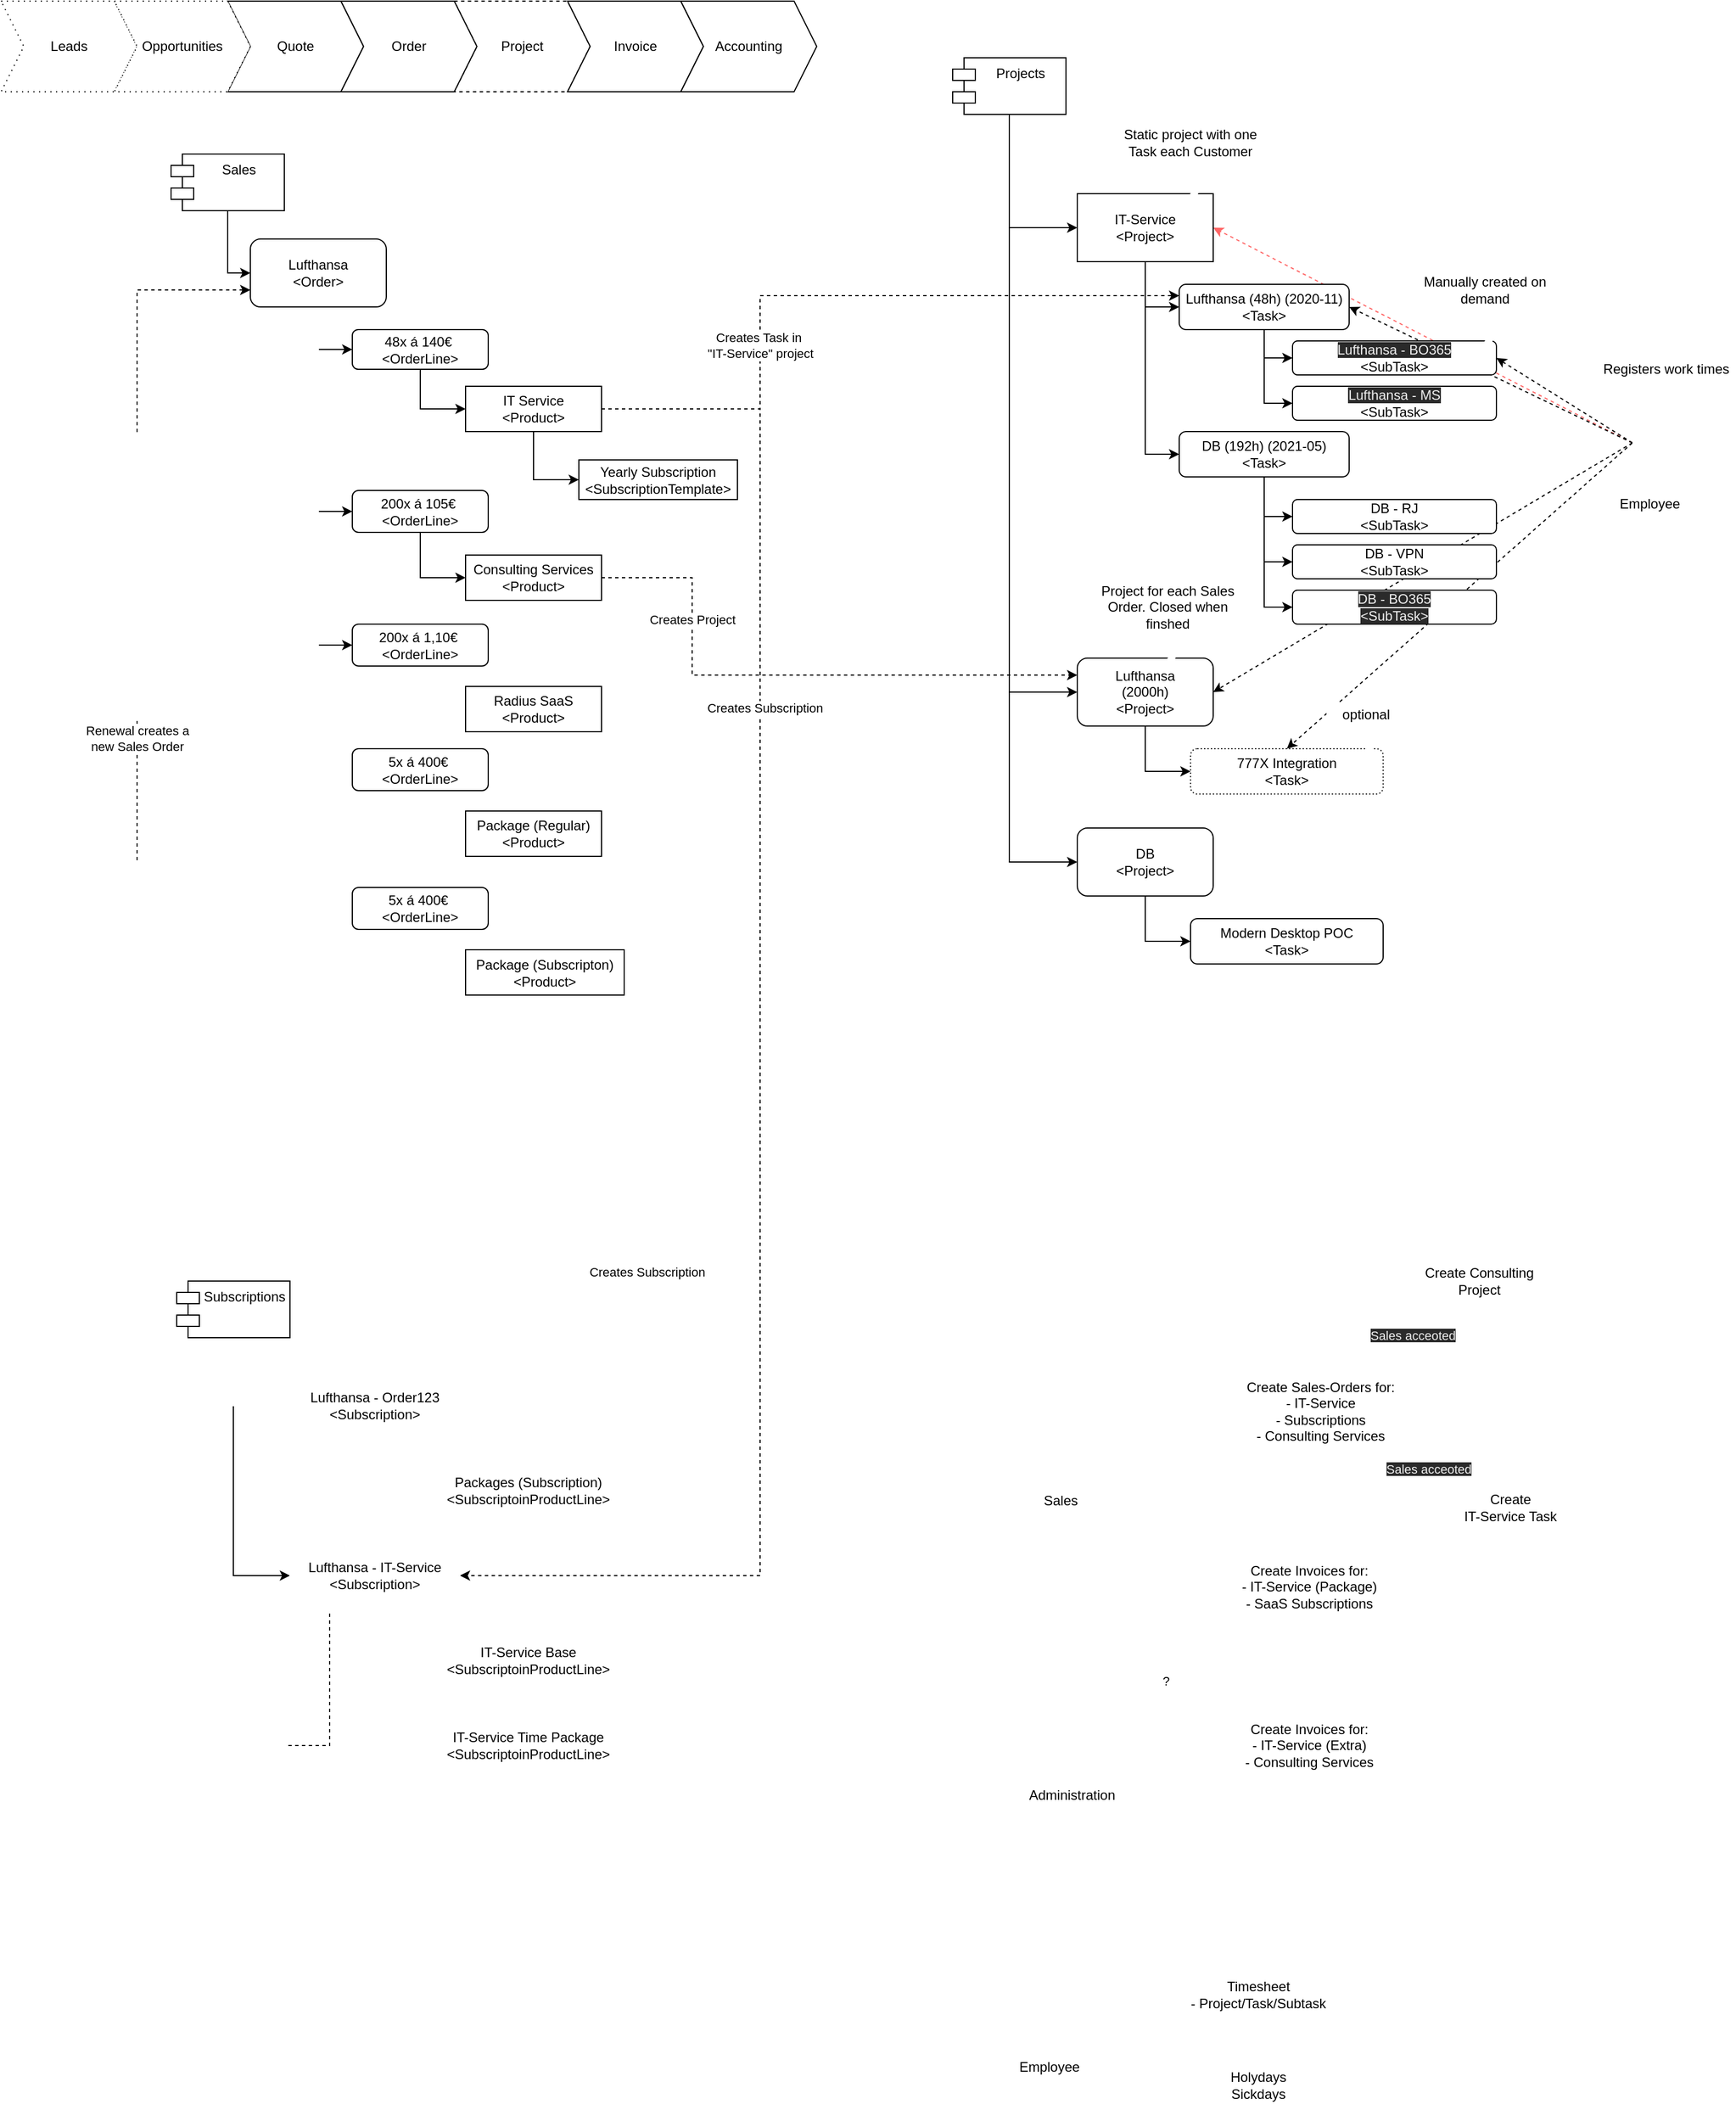 <mxfile version="13.6.5">
    <diagram id="BK3iaz0wMOt8mpfEqvWX" name="Page-1">
        <mxGraphModel dx="1273" dy="745" grid="1" gridSize="10" guides="1" tooltips="1" connect="1" arrows="1" fold="1" page="1" pageScale="1" pageWidth="850" pageHeight="1100" math="0" shadow="0">
            <root>
                <mxCell id="0"/>
                <mxCell id="1" parent="0"/>
                <mxCell id="89" style="edgeStyle=none;rounded=0;orthogonalLoop=1;jettySize=auto;html=1;exitX=0;exitY=0.333;exitDx=0;exitDy=0;exitPerimeter=0;entryX=1;entryY=0.5;entryDx=0;entryDy=0;dashed=1;fillColor=#a20025;strokeColor=#FF6666;" edge="1" parent="1" source="83" target="16">
                    <mxGeometry relative="1" as="geometry"/>
                </mxCell>
                <mxCell id="88" style="edgeStyle=none;rounded=0;orthogonalLoop=1;jettySize=auto;html=1;exitX=0;exitY=0.333;exitDx=0;exitDy=0;exitPerimeter=0;entryX=0.5;entryY=0;entryDx=0;entryDy=0;dashed=1;" edge="1" parent="1" source="83" target="45">
                    <mxGeometry relative="1" as="geometry"/>
                </mxCell>
                <mxCell id="86" style="edgeStyle=none;rounded=0;orthogonalLoop=1;jettySize=auto;html=1;exitX=0;exitY=0.333;exitDx=0;exitDy=0;exitPerimeter=0;entryX=1;entryY=0.5;entryDx=0;entryDy=0;dashed=1;" edge="1" parent="1" source="83" target="18">
                    <mxGeometry relative="1" as="geometry"/>
                </mxCell>
                <mxCell id="85" style="edgeStyle=none;rounded=0;orthogonalLoop=1;jettySize=auto;html=1;exitX=0;exitY=0.333;exitDx=0;exitDy=0;exitPerimeter=0;entryX=1;entryY=0.5;entryDx=0;entryDy=0;dashed=1;" edge="1" parent="1" source="83" target="25">
                    <mxGeometry relative="1" as="geometry"/>
                </mxCell>
                <mxCell id="8" value="Quote" style="shape=step;perimeter=stepPerimeter;whiteSpace=wrap;html=1;fixedSize=1;" parent="1" vertex="1">
                    <mxGeometry x="280" y="70" width="120" height="80" as="geometry"/>
                </mxCell>
                <mxCell id="11" value="Project" style="shape=step;perimeter=stepPerimeter;whiteSpace=wrap;html=1;fixedSize=1;dashed=1;" parent="1" vertex="1">
                    <mxGeometry x="480" y="70" width="120" height="80" as="geometry"/>
                </mxCell>
                <mxCell id="55" style="edgeStyle=orthogonalEdgeStyle;rounded=0;orthogonalLoop=1;jettySize=auto;html=1;exitX=0.5;exitY=1;exitDx=0;exitDy=0;entryX=0;entryY=0.5;entryDx=0;entryDy=0;" edge="1" parent="1" source="60" target="54">
                    <mxGeometry relative="1" as="geometry"/>
                </mxCell>
                <mxCell id="12" value="Order" style="shape=step;perimeter=stepPerimeter;whiteSpace=wrap;html=1;fixedSize=1;" parent="1" vertex="1">
                    <mxGeometry x="380" y="70" width="120" height="80" as="geometry"/>
                </mxCell>
                <mxCell id="13" value="Leads" style="shape=step;perimeter=stepPerimeter;whiteSpace=wrap;html=1;fixedSize=1;dashed=1;dashPattern=1 4;" parent="1" vertex="1">
                    <mxGeometry x="80" y="70" width="120" height="80" as="geometry"/>
                </mxCell>
                <mxCell id="14" value="Opportunities" style="shape=step;perimeter=stepPerimeter;whiteSpace=wrap;html=1;fixedSize=1;dashed=1;dashPattern=1 4;" parent="1" vertex="1">
                    <mxGeometry x="180" y="70" width="120" height="80" as="geometry"/>
                </mxCell>
                <mxCell id="17" value="" style="edgeStyle=orthogonalEdgeStyle;rounded=0;orthogonalLoop=1;jettySize=auto;html=1;entryX=0;entryY=0.5;entryDx=0;entryDy=0;exitX=0.5;exitY=1;exitDx=0;exitDy=0;" edge="1" parent="1" source="24" target="16">
                    <mxGeometry relative="1" as="geometry">
                        <mxPoint x="980" y="210" as="sourcePoint"/>
                    </mxGeometry>
                </mxCell>
                <mxCell id="19" value="" style="edgeStyle=orthogonalEdgeStyle;rounded=0;orthogonalLoop=1;jettySize=auto;html=1;entryX=0;entryY=0.5;entryDx=0;entryDy=0;exitX=0.5;exitY=1;exitDx=0;exitDy=0;" edge="1" parent="1" source="24" target="18">
                    <mxGeometry relative="1" as="geometry">
                        <mxPoint x="980" y="210" as="sourcePoint"/>
                    </mxGeometry>
                </mxCell>
                <mxCell id="21" value="" style="edgeStyle=orthogonalEdgeStyle;rounded=0;orthogonalLoop=1;jettySize=auto;html=1;entryX=0;entryY=0.5;entryDx=0;entryDy=0;" edge="1" parent="1" source="16" target="25">
                    <mxGeometry relative="1" as="geometry">
                        <mxPoint x="1150" y="355" as="targetPoint"/>
                    </mxGeometry>
                </mxCell>
                <mxCell id="41" style="edgeStyle=orthogonalEdgeStyle;rounded=0;orthogonalLoop=1;jettySize=auto;html=1;exitX=0.5;exitY=1;exitDx=0;exitDy=0;entryX=0;entryY=0.5;entryDx=0;entryDy=0;" edge="1" parent="1" source="16" target="37">
                    <mxGeometry relative="1" as="geometry"/>
                </mxCell>
                <mxCell id="16" value="IT-Service&lt;br&gt;&amp;lt;Project&amp;gt;" style="rounded=0;whiteSpace=wrap;html=1;" vertex="1" parent="1">
                    <mxGeometry x="1030" y="240" width="120" height="60" as="geometry"/>
                </mxCell>
                <mxCell id="44" style="edgeStyle=orthogonalEdgeStyle;rounded=0;orthogonalLoop=1;jettySize=auto;html=1;exitX=0.5;exitY=1;exitDx=0;exitDy=0;entryX=0;entryY=0.5;entryDx=0;entryDy=0;" edge="1" parent="1" source="18" target="45">
                    <mxGeometry relative="1" as="geometry">
                        <mxPoint x="1040" y="790" as="targetPoint"/>
                    </mxGeometry>
                </mxCell>
                <mxCell id="18" value="Lufthansa&lt;br&gt;(2000h)&lt;br&gt;&amp;lt;Project&amp;gt;" style="whiteSpace=wrap;html=1;rounded=1;" vertex="1" parent="1">
                    <mxGeometry x="1030" y="650" width="120" height="60" as="geometry"/>
                </mxCell>
                <mxCell id="47" style="edgeStyle=orthogonalEdgeStyle;rounded=0;orthogonalLoop=1;jettySize=auto;html=1;exitX=0.5;exitY=1;exitDx=0;exitDy=0;entryX=0;entryY=0.5;entryDx=0;entryDy=0;" edge="1" parent="1" source="24" target="46">
                    <mxGeometry relative="1" as="geometry"/>
                </mxCell>
                <mxCell id="24" value="Projects" style="shape=module;align=left;spacingLeft=20;align=center;verticalAlign=top;" vertex="1" parent="1">
                    <mxGeometry x="920" y="120" width="100" height="50" as="geometry"/>
                </mxCell>
                <mxCell id="27" value="" style="edgeStyle=orthogonalEdgeStyle;rounded=0;orthogonalLoop=1;jettySize=auto;html=1;entryX=0;entryY=0.5;entryDx=0;entryDy=0;" edge="1" parent="1" source="25" target="26">
                    <mxGeometry relative="1" as="geometry"/>
                </mxCell>
                <mxCell id="36" style="edgeStyle=orthogonalEdgeStyle;rounded=0;orthogonalLoop=1;jettySize=auto;html=1;exitX=0.5;exitY=1;exitDx=0;exitDy=0;entryX=0;entryY=0.5;entryDx=0;entryDy=0;" edge="1" parent="1" source="25" target="28">
                    <mxGeometry relative="1" as="geometry"/>
                </mxCell>
                <mxCell id="25" value="&lt;span&gt;Lufthansa&amp;nbsp;&lt;/span&gt;&lt;span&gt;(48h) (2020-11)&lt;br&gt;&amp;lt;Task&amp;gt;&lt;br&gt;&lt;/span&gt;" style="rounded=1;whiteSpace=wrap;html=1;" vertex="1" parent="1">
                    <mxGeometry x="1120" y="320" width="150" height="40" as="geometry"/>
                </mxCell>
                <mxCell id="26" value="&lt;span style=&quot;color: rgb(240 , 240 , 240) ; font-family: &amp;#34;helvetica&amp;#34; ; font-size: 12px ; font-style: normal ; font-weight: 400 ; letter-spacing: normal ; text-align: center ; text-indent: 0px ; text-transform: none ; word-spacing: 0px ; background-color: rgb(42 , 42 , 42) ; display: inline ; float: none&quot;&gt;&lt;span style=&quot;font-family: &amp;#34;helvetica&amp;#34;&quot;&gt;Lufthansa -&amp;nbsp;&lt;/span&gt;BO365&lt;/span&gt;&lt;br&gt;&amp;lt;SubTask&amp;gt;" style="whiteSpace=wrap;html=1;rounded=1;" vertex="1" parent="1">
                    <mxGeometry x="1220" y="370" width="180" height="30" as="geometry"/>
                </mxCell>
                <mxCell id="28" value="&lt;span style=&quot;color: rgb(240 , 240 , 240) ; font-family: &amp;#34;helvetica&amp;#34; ; font-size: 12px ; font-style: normal ; font-weight: 400 ; letter-spacing: normal ; text-align: center ; text-indent: 0px ; text-transform: none ; word-spacing: 0px ; background-color: rgb(42 , 42 , 42) ; display: inline ; float: none&quot;&gt;Lufthansa - MS&lt;/span&gt;&lt;br&gt;&amp;lt;SubTask&amp;gt;" style="whiteSpace=wrap;html=1;rounded=1;" vertex="1" parent="1">
                    <mxGeometry x="1220" y="410" width="180" height="30" as="geometry"/>
                </mxCell>
                <mxCell id="29" value="DB - RJ&lt;br&gt;&amp;lt;SubTask&amp;gt;" style="whiteSpace=wrap;html=1;rounded=1;" vertex="1" parent="1">
                    <mxGeometry x="1220" y="510" width="180" height="30" as="geometry"/>
                </mxCell>
                <mxCell id="31" value="DB - VPN&lt;br&gt;&amp;lt;SubTask&amp;gt;" style="whiteSpace=wrap;html=1;rounded=1;" vertex="1" parent="1">
                    <mxGeometry x="1220" y="550" width="180" height="30" as="geometry"/>
                </mxCell>
                <mxCell id="34" value="&lt;span style=&quot;color: rgb(240 , 240 , 240) ; font-family: &amp;#34;helvetica&amp;#34; ; font-size: 12px ; font-style: normal ; font-weight: 400 ; letter-spacing: normal ; text-align: center ; text-indent: 0px ; text-transform: none ; word-spacing: 0px ; background-color: rgb(42 , 42 , 42) ; display: inline ; float: none&quot;&gt;DB - BO365&lt;br&gt;&lt;span style=&quot;font-family: &amp;#34;helvetica&amp;#34;&quot;&gt;&amp;lt;SubTask&amp;gt;&lt;/span&gt;&lt;br&gt;&lt;/span&gt;" style="whiteSpace=wrap;html=1;rounded=1;" vertex="1" parent="1">
                    <mxGeometry x="1220" y="590" width="180" height="30" as="geometry"/>
                </mxCell>
                <mxCell id="38" style="edgeStyle=orthogonalEdgeStyle;rounded=0;orthogonalLoop=1;jettySize=auto;html=1;exitX=0.5;exitY=1;exitDx=0;exitDy=0;entryX=0;entryY=0.5;entryDx=0;entryDy=0;" edge="1" parent="1" source="37" target="29">
                    <mxGeometry relative="1" as="geometry"/>
                </mxCell>
                <mxCell id="39" style="edgeStyle=orthogonalEdgeStyle;rounded=0;orthogonalLoop=1;jettySize=auto;html=1;exitX=0.5;exitY=1;exitDx=0;exitDy=0;entryX=0;entryY=0.5;entryDx=0;entryDy=0;" edge="1" parent="1" source="37" target="31">
                    <mxGeometry relative="1" as="geometry"/>
                </mxCell>
                <mxCell id="40" style="edgeStyle=orthogonalEdgeStyle;rounded=0;orthogonalLoop=1;jettySize=auto;html=1;exitX=0.5;exitY=1;exitDx=0;exitDy=0;entryX=0;entryY=0.5;entryDx=0;entryDy=0;" edge="1" parent="1" source="37" target="34">
                    <mxGeometry relative="1" as="geometry"/>
                </mxCell>
                <mxCell id="37" value="DB (192h) (2021-05)&lt;br&gt;&amp;lt;Task&amp;gt;" style="rounded=1;whiteSpace=wrap;html=1;" vertex="1" parent="1">
                    <mxGeometry x="1120" y="450" width="150" height="40" as="geometry"/>
                </mxCell>
                <mxCell id="45" value="777X Integration&lt;br&gt;&amp;lt;Task&amp;gt;" style="rounded=1;whiteSpace=wrap;html=1;dashed=1;dashPattern=1 2;" vertex="1" parent="1">
                    <mxGeometry x="1130" y="730" width="170" height="40" as="geometry"/>
                </mxCell>
                <mxCell id="49" style="edgeStyle=orthogonalEdgeStyle;rounded=0;orthogonalLoop=1;jettySize=auto;html=1;exitX=0.5;exitY=1;exitDx=0;exitDy=0;entryX=0;entryY=0.5;entryDx=0;entryDy=0;" edge="1" parent="1" source="46" target="48">
                    <mxGeometry relative="1" as="geometry"/>
                </mxCell>
                <mxCell id="46" value="DB&lt;br&gt;&amp;lt;Project&amp;gt;" style="whiteSpace=wrap;html=1;rounded=1;" vertex="1" parent="1">
                    <mxGeometry x="1030" y="800" width="120" height="60" as="geometry"/>
                </mxCell>
                <mxCell id="48" value="Modern Desktop POC&lt;br&gt;&amp;lt;Task&amp;gt;" style="rounded=1;whiteSpace=wrap;html=1;" vertex="1" parent="1">
                    <mxGeometry x="1130" y="880" width="170" height="40" as="geometry"/>
                </mxCell>
                <mxCell id="58" value="" style="edgeStyle=orthogonalEdgeStyle;rounded=0;orthogonalLoop=1;jettySize=auto;html=1;entryX=0;entryY=0.5;entryDx=0;entryDy=0;" edge="1" parent="1" source="54" target="59">
                    <mxGeometry relative="1" as="geometry">
                        <mxPoint x="470" y="440" as="targetPoint"/>
                    </mxGeometry>
                </mxCell>
                <mxCell id="72" style="edgeStyle=orthogonalEdgeStyle;rounded=0;orthogonalLoop=1;jettySize=auto;html=1;exitX=0.5;exitY=1;exitDx=0;exitDy=0;entryX=0;entryY=0.5;entryDx=0;entryDy=0;" edge="1" parent="1" source="54" target="70">
                    <mxGeometry relative="1" as="geometry"/>
                </mxCell>
                <mxCell id="92" style="edgeStyle=orthogonalEdgeStyle;rounded=0;orthogonalLoop=1;jettySize=auto;html=1;exitX=0.5;exitY=1;exitDx=0;exitDy=0;entryX=0;entryY=0.5;entryDx=0;entryDy=0;" edge="1" parent="1" source="54" target="90">
                    <mxGeometry relative="1" as="geometry"/>
                </mxCell>
                <mxCell id="103" style="edgeStyle=orthogonalEdgeStyle;rounded=0;orthogonalLoop=1;jettySize=auto;html=1;exitX=0.5;exitY=1;exitDx=0;exitDy=0;entryX=0;entryY=0.5;entryDx=0;entryDy=0;strokeColor=#FFFFFF;" edge="1" parent="1" source="54" target="101">
                    <mxGeometry relative="1" as="geometry"/>
                </mxCell>
                <mxCell id="110" style="edgeStyle=orthogonalEdgeStyle;rounded=0;orthogonalLoop=1;jettySize=auto;html=1;exitX=0.5;exitY=1;exitDx=0;exitDy=0;entryX=0;entryY=0.5;entryDx=0;entryDy=0;strokeColor=#FFFFFF;" edge="1" parent="1" source="54" target="105">
                    <mxGeometry relative="1" as="geometry"/>
                </mxCell>
                <mxCell id="54" value="Lufthansa&lt;br&gt;&amp;lt;Order&amp;gt;" style="rounded=1;whiteSpace=wrap;html=1;" vertex="1" parent="1">
                    <mxGeometry x="300" y="280" width="120" height="60" as="geometry"/>
                </mxCell>
                <mxCell id="62" value="" style="edgeStyle=orthogonalEdgeStyle;rounded=0;orthogonalLoop=1;jettySize=auto;html=1;entryX=0;entryY=0.5;entryDx=0;entryDy=0;" edge="1" parent="1" source="59" target="61">
                    <mxGeometry relative="1" as="geometry"/>
                </mxCell>
                <mxCell id="59" value="48x á 140€&amp;nbsp;&lt;br&gt;&amp;lt;OrderLine&amp;gt;" style="rounded=1;whiteSpace=wrap;html=1;" vertex="1" parent="1">
                    <mxGeometry x="390" y="360" width="120" height="35" as="geometry"/>
                </mxCell>
                <mxCell id="60" value="Sales" style="shape=module;align=left;spacingLeft=20;align=center;verticalAlign=top;" vertex="1" parent="1">
                    <mxGeometry x="230" y="205" width="100" height="50" as="geometry"/>
                </mxCell>
                <mxCell id="64" value="" style="edgeStyle=orthogonalEdgeStyle;rounded=0;orthogonalLoop=1;jettySize=auto;html=1;entryX=0;entryY=0.5;entryDx=0;entryDy=0;" edge="1" parent="1" source="61" target="63">
                    <mxGeometry relative="1" as="geometry"/>
                </mxCell>
                <mxCell id="66" value="Creates Task in&amp;nbsp;&lt;br&gt;&quot;IT-Service&quot; project" style="edgeStyle=orthogonalEdgeStyle;rounded=0;orthogonalLoop=1;jettySize=auto;html=1;exitX=1;exitY=0.5;exitDx=0;exitDy=0;entryX=0;entryY=0.25;entryDx=0;entryDy=0;dashed=1;" edge="1" parent="1" source="61" target="25">
                    <mxGeometry x="-0.355" relative="1" as="geometry">
                        <Array as="points">
                            <mxPoint x="750" y="430"/>
                            <mxPoint x="750" y="330"/>
                        </Array>
                        <mxPoint as="offset"/>
                    </mxGeometry>
                </mxCell>
                <mxCell id="75" style="edgeStyle=orthogonalEdgeStyle;rounded=0;orthogonalLoop=1;jettySize=auto;html=1;exitX=1;exitY=0.5;exitDx=0;exitDy=0;entryX=1;entryY=0.5;entryDx=0;entryDy=0;dashed=1;" edge="1" parent="1" source="61" target="81">
                    <mxGeometry relative="1" as="geometry">
                        <Array as="points">
                            <mxPoint x="750" y="430"/>
                            <mxPoint x="750" y="1460"/>
                        </Array>
                    </mxGeometry>
                </mxCell>
                <mxCell id="76" value="Creates Subscription" style="edgeLabel;html=1;align=center;verticalAlign=middle;resizable=0;points=[];" vertex="1" connectable="0" parent="75">
                    <mxGeometry x="-0.437" y="4" relative="1" as="geometry">
                        <mxPoint as="offset"/>
                    </mxGeometry>
                </mxCell>
                <mxCell id="61" value="IT Service&lt;br&gt;&amp;lt;Product&amp;gt;" style="whiteSpace=wrap;html=1;rounded=0;" vertex="1" parent="1">
                    <mxGeometry x="490" y="410" width="120" height="40" as="geometry"/>
                </mxCell>
                <mxCell id="63" value="Yearly Subscription&lt;br&gt;&amp;lt;SubscriptionTemplate&amp;gt;" style="whiteSpace=wrap;html=1;rounded=0;" vertex="1" parent="1">
                    <mxGeometry x="590" y="475" width="140" height="35" as="geometry"/>
                </mxCell>
                <mxCell id="65" value="Consulting Services&lt;br&gt;&amp;lt;Product&amp;gt;" style="rounded=0;whiteSpace=wrap;html=1;" vertex="1" parent="1">
                    <mxGeometry x="490" y="559" width="120" height="40" as="geometry"/>
                </mxCell>
                <mxCell id="68" value="Manually created on demand" style="shape=callout;whiteSpace=wrap;html=1;perimeter=calloutPerimeter;rounded=0;dashed=1;strokeColor=#FFFFFF;dashPattern=1 4;" vertex="1" parent="1">
                    <mxGeometry x="1330" y="300" width="120" height="80" as="geometry"/>
                </mxCell>
                <mxCell id="71" style="edgeStyle=orthogonalEdgeStyle;rounded=0;orthogonalLoop=1;jettySize=auto;html=1;exitX=0.5;exitY=1;exitDx=0;exitDy=0;entryX=0;entryY=0.5;entryDx=0;entryDy=0;" edge="1" parent="1" source="70" target="65">
                    <mxGeometry relative="1" as="geometry"/>
                </mxCell>
                <mxCell id="73" value="Creates Project" style="edgeStyle=orthogonalEdgeStyle;rounded=0;orthogonalLoop=1;jettySize=auto;html=1;exitX=1;exitY=0.5;exitDx=0;exitDy=0;entryX=0;entryY=0.25;entryDx=0;entryDy=0;dashed=1;" edge="1" parent="1" source="65" target="18">
                    <mxGeometry x="-0.537" relative="1" as="geometry">
                        <Array as="points">
                            <mxPoint x="690" y="579"/>
                            <mxPoint x="690" y="665"/>
                        </Array>
                        <mxPoint as="offset"/>
                    </mxGeometry>
                </mxCell>
                <mxCell id="70" value="200x á 105€&amp;nbsp;&lt;br&gt;&amp;lt;OrderLine&amp;gt;" style="rounded=1;whiteSpace=wrap;html=1;" vertex="1" parent="1">
                    <mxGeometry x="390" y="502" width="120" height="37" as="geometry"/>
                </mxCell>
                <mxCell id="78" value="Renewal creates a &lt;br&gt;new Sales Order" style="edgeStyle=orthogonalEdgeStyle;rounded=0;orthogonalLoop=1;jettySize=auto;html=1;dashed=1;entryX=0;entryY=0.75;entryDx=0;entryDy=0;exitX=0.25;exitY=1;exitDx=0;exitDy=0;" edge="1" parent="1" source="81" target="54">
                    <mxGeometry x="0.409" relative="1" as="geometry">
                        <mxPoint x="220" y="330" as="targetPoint"/>
                        <mxPoint x="270" y="770" as="sourcePoint"/>
                        <Array as="points">
                            <mxPoint x="370" y="1490"/>
                            <mxPoint x="370" y="1610"/>
                            <mxPoint x="200" y="1610"/>
                            <mxPoint x="200" y="325"/>
                        </Array>
                        <mxPoint as="offset"/>
                    </mxGeometry>
                </mxCell>
                <mxCell id="82" style="edgeStyle=orthogonalEdgeStyle;rounded=0;orthogonalLoop=1;jettySize=auto;html=1;exitX=0.5;exitY=1;exitDx=0;exitDy=0;entryX=0;entryY=0.5;entryDx=0;entryDy=0;" edge="1" parent="1" source="74" target="81">
                    <mxGeometry relative="1" as="geometry"/>
                </mxCell>
                <mxCell id="108" style="edgeStyle=orthogonalEdgeStyle;rounded=0;orthogonalLoop=1;jettySize=auto;html=1;exitX=0.5;exitY=1;exitDx=0;exitDy=0;entryX=0;entryY=0.5;entryDx=0;entryDy=0;strokeColor=#FFFFFF;" edge="1" parent="1" source="74" target="107">
                    <mxGeometry relative="1" as="geometry"/>
                </mxCell>
                <mxCell id="74" value="Subscriptions" style="shape=module;align=left;spacingLeft=20;align=center;verticalAlign=top;" vertex="1" parent="1">
                    <mxGeometry x="235" y="1200" width="100" height="50" as="geometry"/>
                </mxCell>
                <mxCell id="77" value="optional" style="shape=callout;whiteSpace=wrap;html=1;perimeter=calloutPerimeter;rounded=0;dashed=1;strokeColor=#FFFFFF;dashPattern=1 4;" vertex="1" parent="1">
                    <mxGeometry x="1250" y="690" width="70" height="50" as="geometry"/>
                </mxCell>
                <mxCell id="79" value="Static project with one Task each Customer" style="shape=callout;whiteSpace=wrap;html=1;perimeter=calloutPerimeter;rounded=0;dashed=1;strokeColor=#FFFFFF;dashPattern=1 4;" vertex="1" parent="1">
                    <mxGeometry x="1070" y="170" width="120" height="80" as="geometry"/>
                </mxCell>
                <mxCell id="80" value="Project for each Sales Order. Closed when finshed" style="shape=callout;whiteSpace=wrap;html=1;perimeter=calloutPerimeter;rounded=0;dashed=1;strokeColor=#FFFFFF;dashPattern=1 4;" vertex="1" parent="1">
                    <mxGeometry x="1050" y="580" width="120" height="80" as="geometry"/>
                </mxCell>
                <mxCell id="119" style="edgeStyle=orthogonalEdgeStyle;rounded=0;orthogonalLoop=1;jettySize=auto;html=1;exitX=0.5;exitY=1;exitDx=0;exitDy=0;entryX=0;entryY=0.5;entryDx=0;entryDy=0;strokeColor=#FFFFFF;" edge="1" parent="1" source="81" target="118">
                    <mxGeometry relative="1" as="geometry"/>
                </mxCell>
                <mxCell id="121" style="edgeStyle=orthogonalEdgeStyle;rounded=0;orthogonalLoop=1;jettySize=auto;html=1;exitX=0.5;exitY=1;exitDx=0;exitDy=0;entryX=0;entryY=0.5;entryDx=0;entryDy=0;strokeColor=#FFFFFF;" edge="1" parent="1" source="81" target="120">
                    <mxGeometry relative="1" as="geometry"/>
                </mxCell>
                <mxCell id="81" value="Lufthansa - IT-Service&lt;br&gt;&amp;lt;Subscription&amp;gt;" style="rounded=1;whiteSpace=wrap;html=1;strokeColor=#FFFFFF;" vertex="1" parent="1">
                    <mxGeometry x="335" y="1430" width="150" height="60" as="geometry"/>
                </mxCell>
                <mxCell id="84" style="rounded=0;orthogonalLoop=1;jettySize=auto;html=1;exitX=0;exitY=0.333;exitDx=0;exitDy=0;exitPerimeter=0;entryX=1;entryY=0.5;entryDx=0;entryDy=0;dashed=1;" edge="1" parent="1" source="83" target="26">
                    <mxGeometry relative="1" as="geometry"/>
                </mxCell>
                <mxCell id="83" value="Employee" style="shape=umlActor;verticalLabelPosition=bottom;verticalAlign=top;html=1;outlineConnect=0;rounded=1;strokeColor=#FFFFFF;" vertex="1" parent="1">
                    <mxGeometry x="1520" y="440" width="30" height="60" as="geometry"/>
                </mxCell>
                <mxCell id="87" value="Registers work times" style="shape=callout;whiteSpace=wrap;html=1;perimeter=calloutPerimeter;rounded=0;dashed=1;strokeColor=#FFFFFF;dashPattern=1 4;" vertex="1" parent="1">
                    <mxGeometry x="1490" y="370" width="120" height="80" as="geometry"/>
                </mxCell>
                <mxCell id="94" style="edgeStyle=orthogonalEdgeStyle;rounded=0;orthogonalLoop=1;jettySize=auto;html=1;exitX=0.5;exitY=1;exitDx=0;exitDy=0;entryX=0;entryY=0.5;entryDx=0;entryDy=0;strokeColor=#FFFFFF;" edge="1" parent="1" source="90" target="93">
                    <mxGeometry relative="1" as="geometry"/>
                </mxCell>
                <mxCell id="90" value="200x á 1,10€&amp;nbsp;&lt;br&gt;&amp;lt;OrderLine&amp;gt;" style="rounded=1;whiteSpace=wrap;html=1;" vertex="1" parent="1">
                    <mxGeometry x="390" y="620" width="120" height="37" as="geometry"/>
                </mxCell>
                <mxCell id="93" value="Radius SaaS&lt;br&gt;&amp;lt;Product&amp;gt;" style="rounded=0;whiteSpace=wrap;html=1;" vertex="1" parent="1">
                    <mxGeometry x="490" y="675" width="120" height="40" as="geometry"/>
                </mxCell>
                <mxCell id="98" style="rounded=0;orthogonalLoop=1;jettySize=auto;html=1;exitX=1;exitY=0.333;exitDx=0;exitDy=0;exitPerimeter=0;entryX=0;entryY=0.5;entryDx=0;entryDy=0;strokeColor=#FFFFFF;" edge="1" parent="1" source="95" target="96">
                    <mxGeometry relative="1" as="geometry"/>
                </mxCell>
                <mxCell id="112" style="rounded=0;orthogonalLoop=1;jettySize=auto;html=1;exitX=1;exitY=0.333;exitDx=0;exitDy=0;exitPerimeter=0;entryX=0;entryY=0;entryDx=0;entryDy=0;strokeColor=#FFFFFF;" edge="1" parent="1" source="95" target="111">
                    <mxGeometry relative="1" as="geometry"/>
                </mxCell>
                <mxCell id="95" value="Sales" style="shape=umlActor;verticalLabelPosition=bottom;verticalAlign=top;html=1;rounded=1;strokeColor=#FFFFFF;" vertex="1" parent="1">
                    <mxGeometry x="1000" y="1320" width="30" height="60" as="geometry"/>
                </mxCell>
                <mxCell id="130" value="&lt;span style=&quot;color: rgb(240 , 240 , 240) ; font-family: &amp;#34;helvetica&amp;#34; ; font-size: 11px ; font-style: normal ; font-weight: 400 ; letter-spacing: normal ; text-align: center ; text-indent: 0px ; text-transform: none ; word-spacing: 0px ; background-color: rgb(42 , 42 , 42) ; display: inline ; float: none&quot;&gt;Sales acceoted&lt;/span&gt;" style="edgeStyle=none;rounded=0;orthogonalLoop=1;jettySize=auto;html=1;exitX=1;exitY=0;exitDx=0;exitDy=0;entryX=0;entryY=1;entryDx=0;entryDy=0;strokeColor=#FFFFFF;" edge="1" parent="1" source="96" target="128">
                    <mxGeometry relative="1" as="geometry"/>
                </mxCell>
                <mxCell id="131" value="&lt;span style=&quot;color: rgb(240 , 240 , 240) ; font-family: &amp;#34;helvetica&amp;#34; ; font-size: 11px ; font-style: normal ; font-weight: 400 ; letter-spacing: normal ; text-align: center ; text-indent: 0px ; text-transform: none ; word-spacing: 0px ; background-color: rgb(42 , 42 , 42) ; display: inline ; float: none&quot;&gt;Sales acceoted&lt;/span&gt;" style="edgeStyle=none;rounded=0;orthogonalLoop=1;jettySize=auto;html=1;exitX=1;exitY=1;exitDx=0;exitDy=0;entryX=0;entryY=0;entryDx=0;entryDy=0;strokeColor=#FFFFFF;" edge="1" parent="1" source="96" target="129">
                    <mxGeometry relative="1" as="geometry"/>
                </mxCell>
                <mxCell id="96" value="Create Sales-Orders for:&lt;br&gt;- IT-Service&lt;br&gt;- Subscriptions&lt;br&gt;- Consulting Services" style="ellipse;whiteSpace=wrap;html=1;rounded=1;strokeColor=#FFFFFF;" vertex="1" parent="1">
                    <mxGeometry x="1160" y="1260" width="170" height="110" as="geometry"/>
                </mxCell>
                <mxCell id="113" style="edgeStyle=none;rounded=0;orthogonalLoop=1;jettySize=auto;html=1;exitX=1;exitY=0.333;exitDx=0;exitDy=0;exitPerimeter=0;entryX=0;entryY=0.5;entryDx=0;entryDy=0;strokeColor=#FFFFFF;" edge="1" parent="1" source="97" target="99">
                    <mxGeometry relative="1" as="geometry"/>
                </mxCell>
                <mxCell id="114" value="?" style="edgeStyle=none;rounded=0;orthogonalLoop=1;jettySize=auto;html=1;exitX=1;exitY=0.333;exitDx=0;exitDy=0;exitPerimeter=0;entryX=0;entryY=1;entryDx=0;entryDy=0;strokeColor=#FFFFFF;dashed=1;" edge="1" parent="1" source="97" target="111">
                    <mxGeometry relative="1" as="geometry"/>
                </mxCell>
                <mxCell id="97" value="Administration" style="shape=umlActor;verticalLabelPosition=bottom;verticalAlign=top;html=1;rounded=1;strokeColor=#FFFFFF;" vertex="1" parent="1">
                    <mxGeometry x="1010" y="1580" width="30" height="60" as="geometry"/>
                </mxCell>
                <mxCell id="99" value="Create Invoices for:&lt;br&gt;- IT-Service (Extra)&lt;br&gt;- Consulting Services&lt;br&gt;" style="ellipse;whiteSpace=wrap;html=1;rounded=1;strokeColor=#FFFFFF;" vertex="1" parent="1">
                    <mxGeometry x="1150" y="1560" width="170" height="100" as="geometry"/>
                </mxCell>
                <mxCell id="100" style="edgeStyle=orthogonalEdgeStyle;rounded=0;orthogonalLoop=1;jettySize=auto;html=1;exitX=0.5;exitY=1;exitDx=0;exitDy=0;entryX=0;entryY=0.5;entryDx=0;entryDy=0;strokeColor=#FFFFFF;" edge="1" parent="1" source="101" target="102">
                    <mxGeometry relative="1" as="geometry"/>
                </mxCell>
                <mxCell id="101" value="5x á 400€&amp;nbsp;&lt;br&gt;&amp;lt;OrderLine&amp;gt;" style="rounded=1;whiteSpace=wrap;html=1;" vertex="1" parent="1">
                    <mxGeometry x="390" y="730" width="120" height="37" as="geometry"/>
                </mxCell>
                <mxCell id="102" value="Package (Regular)&lt;br&gt;&amp;lt;Product&amp;gt;" style="rounded=0;whiteSpace=wrap;html=1;" vertex="1" parent="1">
                    <mxGeometry x="490" y="785" width="120" height="40" as="geometry"/>
                </mxCell>
                <mxCell id="104" style="edgeStyle=orthogonalEdgeStyle;rounded=0;orthogonalLoop=1;jettySize=auto;html=1;exitX=0.5;exitY=1;exitDx=0;exitDy=0;entryX=0;entryY=0.5;entryDx=0;entryDy=0;strokeColor=#FFFFFF;" edge="1" parent="1" source="105" target="106">
                    <mxGeometry relative="1" as="geometry"/>
                </mxCell>
                <mxCell id="105" value="5x á 400€&amp;nbsp;&lt;br&gt;&amp;lt;OrderLine&amp;gt;" style="rounded=1;whiteSpace=wrap;html=1;" vertex="1" parent="1">
                    <mxGeometry x="390" y="852.5" width="120" height="37" as="geometry"/>
                </mxCell>
                <mxCell id="109" value="Creates Subscription" style="edgeStyle=orthogonalEdgeStyle;rounded=0;orthogonalLoop=1;jettySize=auto;html=1;exitX=1;exitY=0.5;exitDx=0;exitDy=0;entryX=1;entryY=0.5;entryDx=0;entryDy=0;strokeColor=#FFFFFF;dashed=1;" edge="1" parent="1" source="106" target="107">
                    <mxGeometry relative="1" as="geometry"/>
                </mxCell>
                <mxCell id="106" value="Package (Subscripton)&lt;br&gt;&amp;lt;Product&amp;gt;" style="rounded=0;whiteSpace=wrap;html=1;" vertex="1" parent="1">
                    <mxGeometry x="490" y="907.5" width="140" height="40" as="geometry"/>
                </mxCell>
                <mxCell id="117" style="edgeStyle=orthogonalEdgeStyle;rounded=0;orthogonalLoop=1;jettySize=auto;html=1;exitX=0.5;exitY=1;exitDx=0;exitDy=0;entryX=0;entryY=0.5;entryDx=0;entryDy=0;strokeColor=#FFFFFF;" edge="1" parent="1" source="107" target="116">
                    <mxGeometry relative="1" as="geometry"/>
                </mxCell>
                <mxCell id="107" value="Lufthansa - Order123&lt;br&gt;&amp;lt;Subscription&amp;gt;" style="rounded=1;whiteSpace=wrap;html=1;strokeColor=#FFFFFF;" vertex="1" parent="1">
                    <mxGeometry x="335" y="1280" width="150" height="60" as="geometry"/>
                </mxCell>
                <mxCell id="111" value="Create Invoices for:&lt;br&gt;- IT-Service (Package)&lt;br&gt;- SaaS Subscriptions" style="ellipse;whiteSpace=wrap;html=1;rounded=1;strokeColor=#FFFFFF;" vertex="1" parent="1">
                    <mxGeometry x="1150" y="1420" width="170" height="100" as="geometry"/>
                </mxCell>
                <mxCell id="116" value="Packages (Subscription)&lt;br&gt;&amp;lt;SubscriptoinProductLine&amp;gt;" style="html=1;rounded=1;strokeColor=#FFFFFF;" vertex="1" parent="1">
                    <mxGeometry x="460" y="1360" width="170" height="50" as="geometry"/>
                </mxCell>
                <mxCell id="118" value="IT-Service Base&lt;br&gt;&amp;lt;SubscriptoinProductLine&amp;gt;" style="html=1;rounded=1;strokeColor=#FFFFFF;" vertex="1" parent="1">
                    <mxGeometry x="460" y="1510" width="170" height="50" as="geometry"/>
                </mxCell>
                <mxCell id="120" value="IT-Service Time Package&lt;br&gt;&amp;lt;SubscriptoinProductLine&amp;gt;" style="html=1;rounded=1;strokeColor=#FFFFFF;" vertex="1" parent="1">
                    <mxGeometry x="460" y="1585" width="170" height="50" as="geometry"/>
                </mxCell>
                <mxCell id="126" style="rounded=0;orthogonalLoop=1;jettySize=auto;html=1;exitX=1;exitY=0.333;exitDx=0;exitDy=0;exitPerimeter=0;entryX=0;entryY=0.5;entryDx=0;entryDy=0;strokeColor=#FFFFFF;" edge="1" parent="1" source="122" target="124">
                    <mxGeometry relative="1" as="geometry"/>
                </mxCell>
                <mxCell id="127" style="edgeStyle=none;rounded=0;orthogonalLoop=1;jettySize=auto;html=1;exitX=1;exitY=0.333;exitDx=0;exitDy=0;exitPerimeter=0;entryX=0;entryY=0.5;entryDx=0;entryDy=0;strokeColor=#FFFFFF;" edge="1" parent="1" source="122" target="125">
                    <mxGeometry relative="1" as="geometry"/>
                </mxCell>
                <mxCell id="122" value="Employee" style="shape=umlActor;verticalLabelPosition=bottom;verticalAlign=top;html=1;outlineConnect=0;rounded=1;strokeColor=#FFFFFF;" vertex="1" parent="1">
                    <mxGeometry x="990" y="1820" width="30" height="60" as="geometry"/>
                </mxCell>
                <mxCell id="124" value="Timesheet&lt;br&gt;- Project/Task/Subtask" style="ellipse;whiteSpace=wrap;html=1;rounded=1;strokeColor=#FFFFFF;" vertex="1" parent="1">
                    <mxGeometry x="1120" y="1800" width="140" height="60" as="geometry"/>
                </mxCell>
                <mxCell id="125" value="Holydays&lt;br&gt;Sickdays" style="ellipse;whiteSpace=wrap;html=1;rounded=1;strokeColor=#FFFFFF;" vertex="1" parent="1">
                    <mxGeometry x="1120" y="1880" width="140" height="60" as="geometry"/>
                </mxCell>
                <mxCell id="128" value="Create Consulting Project" style="ellipse;whiteSpace=wrap;html=1;rounded=1;strokeColor=#FFFFFF;" vertex="1" parent="1">
                    <mxGeometry x="1330" y="1170" width="110" height="60" as="geometry"/>
                </mxCell>
                <mxCell id="129" value="Create &lt;br&gt;IT-Service Task" style="ellipse;whiteSpace=wrap;html=1;rounded=1;strokeColor=#FFFFFF;" vertex="1" parent="1">
                    <mxGeometry x="1360" y="1370" width="105" height="60" as="geometry"/>
                </mxCell>
                <mxCell id="134" value="Invoice" style="shape=step;perimeter=stepPerimeter;whiteSpace=wrap;html=1;fixedSize=1;" vertex="1" parent="1">
                    <mxGeometry x="580" y="70" width="120" height="80" as="geometry"/>
                </mxCell>
                <mxCell id="135" value="Accounting" style="shape=step;perimeter=stepPerimeter;whiteSpace=wrap;html=1;fixedSize=1;" vertex="1" parent="1">
                    <mxGeometry x="680" y="70" width="120" height="80" as="geometry"/>
                </mxCell>
            </root>
        </mxGraphModel>
    </diagram>
</mxfile>